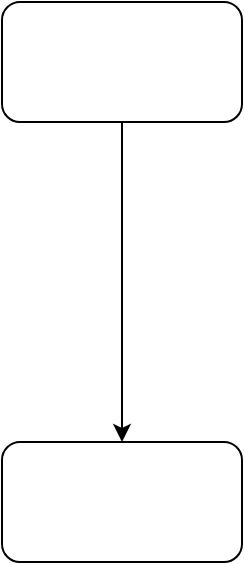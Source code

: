 <mxfile version="20.1.1" type="github">
  <diagram id="-hINJ59QmnBtNlHB9a6_" name="Page-1">
    <mxGraphModel dx="782" dy="705" grid="1" gridSize="10" guides="1" tooltips="1" connect="1" arrows="1" fold="1" page="1" pageScale="1" pageWidth="827" pageHeight="1169" math="0" shadow="0">
      <root>
        <mxCell id="0" />
        <mxCell id="1" parent="0" />
        <mxCell id="-YEtm873aJOPw0g3w8N5-1" value="" style="rounded=1;whiteSpace=wrap;html=1;" vertex="1" parent="1">
          <mxGeometry x="310" y="130" width="120" height="60" as="geometry" />
        </mxCell>
        <mxCell id="-YEtm873aJOPw0g3w8N5-6" value="" style="endArrow=classic;html=1;rounded=0;" edge="1" parent="1" source="-YEtm873aJOPw0g3w8N5-1" target="-YEtm873aJOPw0g3w8N5-7">
          <mxGeometry width="50" height="50" relative="1" as="geometry">
            <mxPoint x="380" y="390" as="sourcePoint" />
            <mxPoint x="370" y="380" as="targetPoint" />
          </mxGeometry>
        </mxCell>
        <mxCell id="-YEtm873aJOPw0g3w8N5-7" value="" style="rounded=1;whiteSpace=wrap;html=1;" vertex="1" parent="1">
          <mxGeometry x="310" y="350" width="120" height="60" as="geometry" />
        </mxCell>
      </root>
    </mxGraphModel>
  </diagram>
</mxfile>
